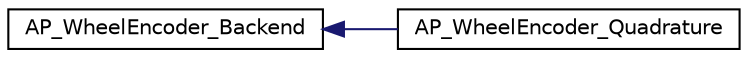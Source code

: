 digraph "Graphical Class Hierarchy"
{
 // INTERACTIVE_SVG=YES
  edge [fontname="Helvetica",fontsize="10",labelfontname="Helvetica",labelfontsize="10"];
  node [fontname="Helvetica",fontsize="10",shape=record];
  rankdir="LR";
  Node1 [label="AP_WheelEncoder_Backend",height=0.2,width=0.4,color="black", fillcolor="white", style="filled",URL="$classAP__WheelEncoder__Backend.html"];
  Node1 -> Node2 [dir="back",color="midnightblue",fontsize="10",style="solid",fontname="Helvetica"];
  Node2 [label="AP_WheelEncoder_Quadrature",height=0.2,width=0.4,color="black", fillcolor="white", style="filled",URL="$classAP__WheelEncoder__Quadrature.html"];
}
